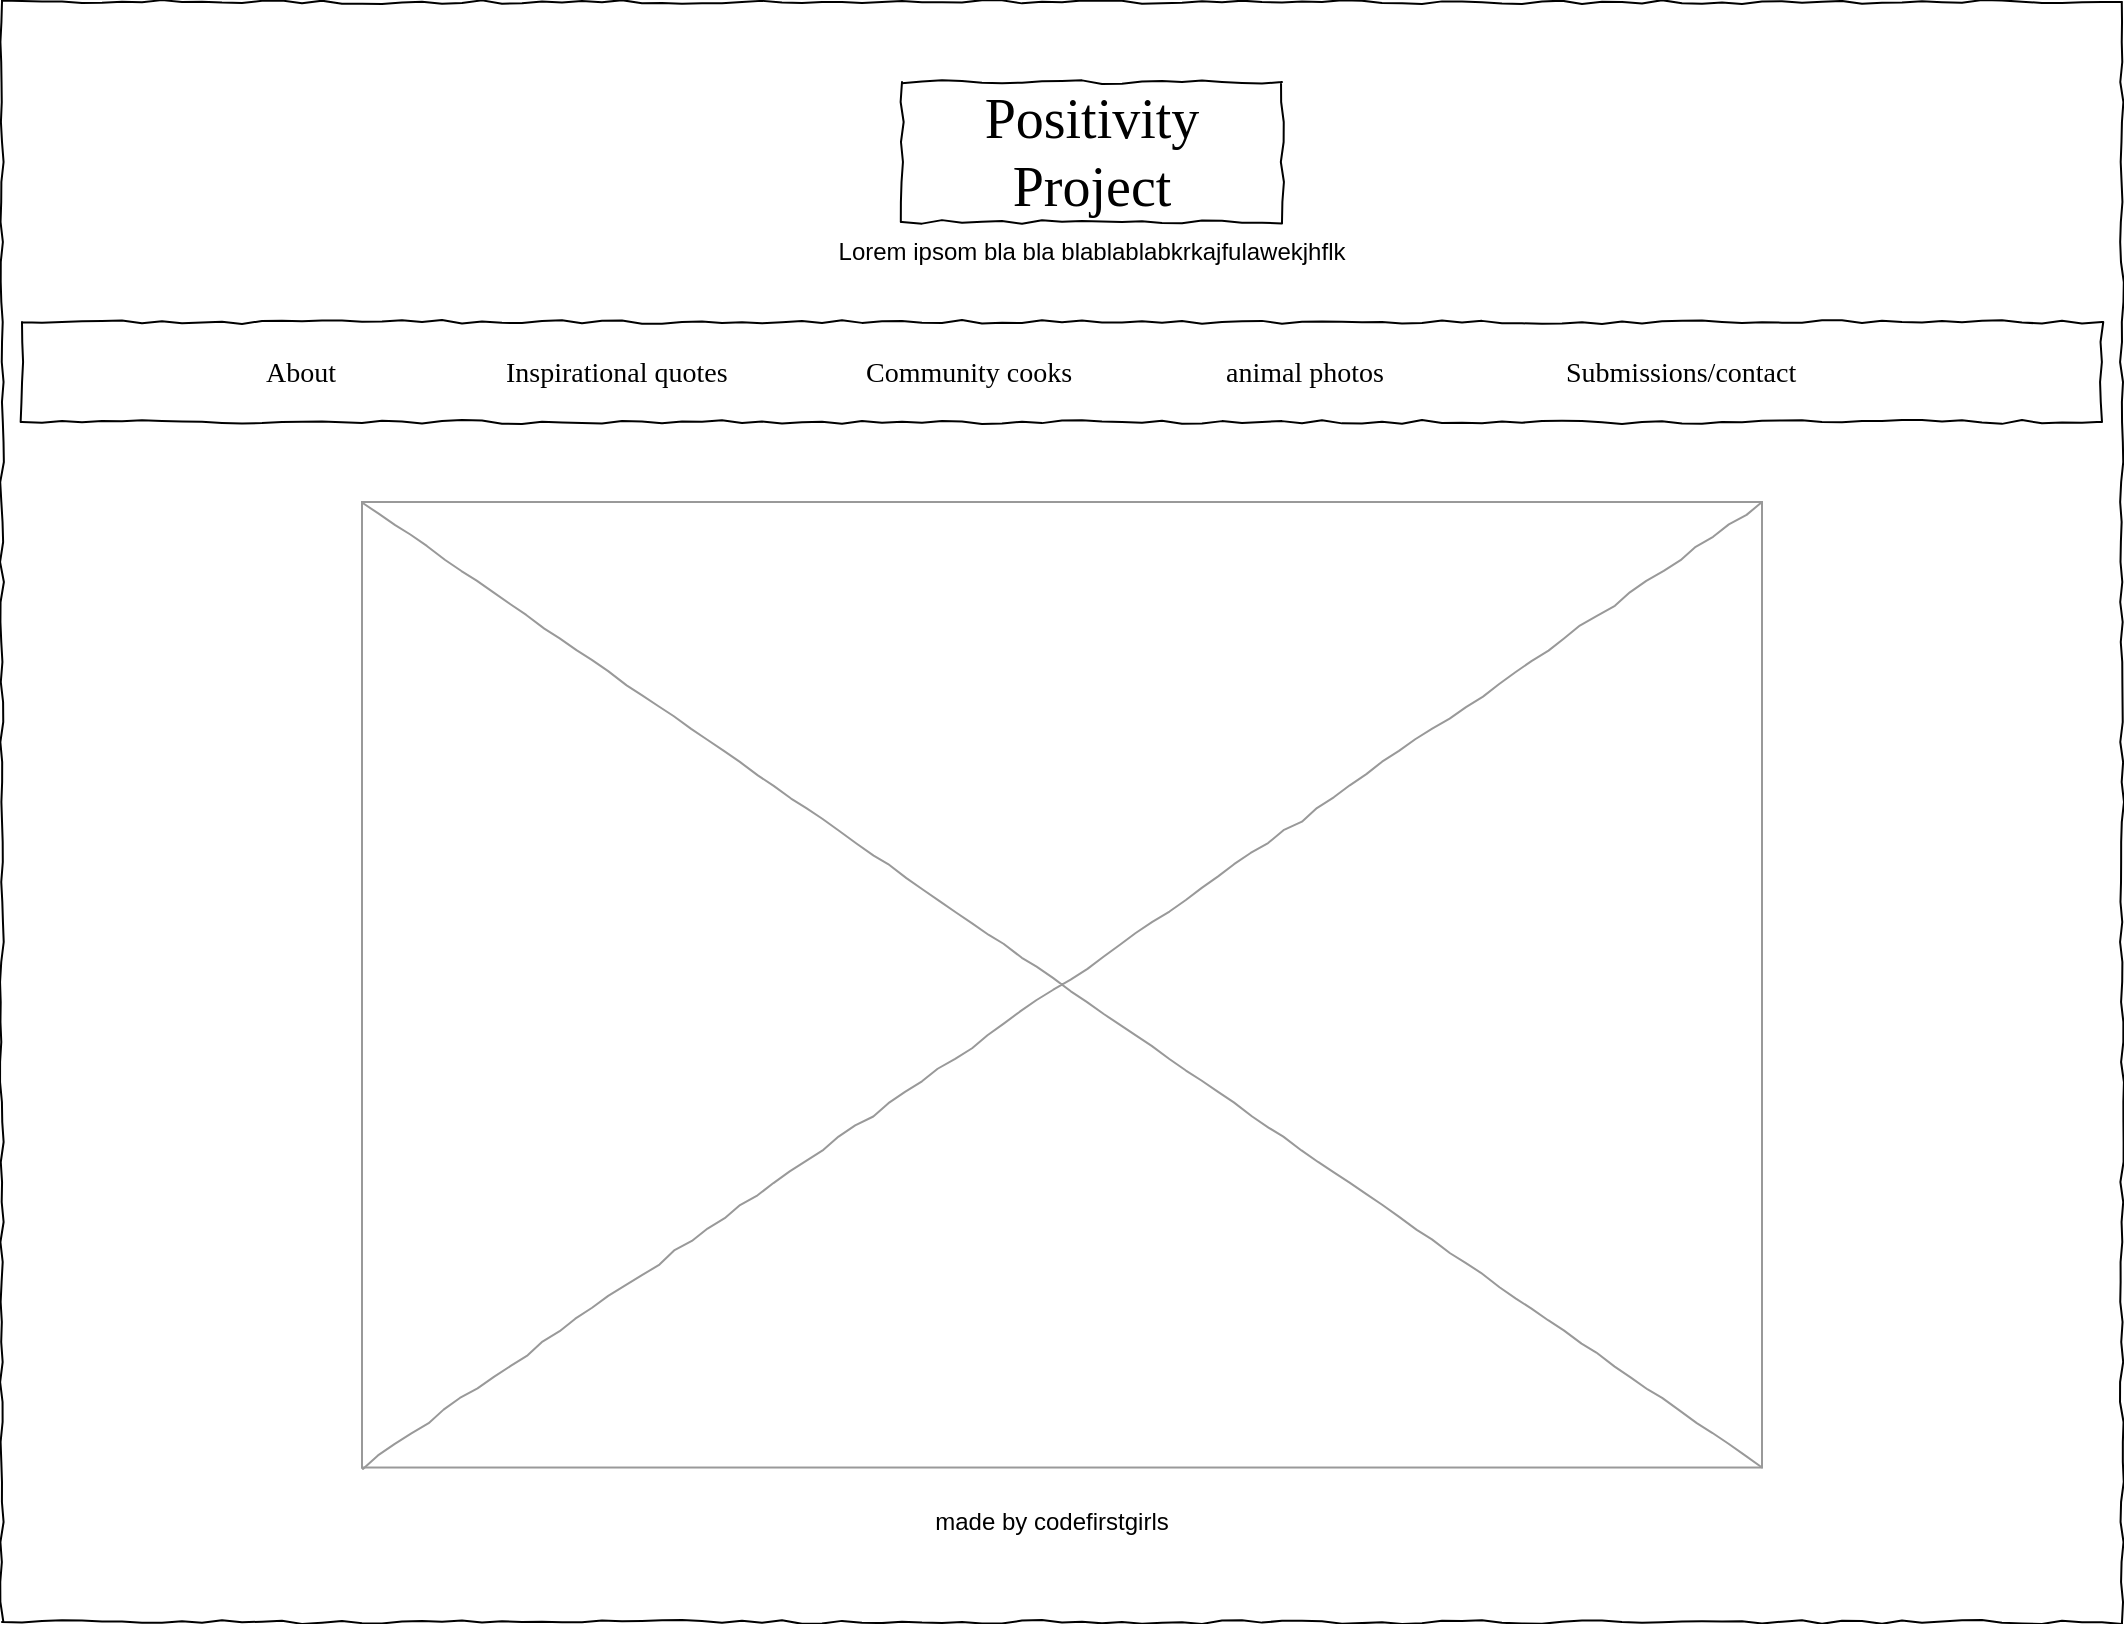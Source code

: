 <mxfile version="13.1.3" type="device" pages="5"><diagram name="Homepage" id="03018318-947c-dd8e-b7a3-06fadd420f32"><mxGraphModel dx="1508" dy="965" grid="1" gridSize="10" guides="1" tooltips="1" connect="1" arrows="1" fold="1" page="1" pageScale="1" pageWidth="1100" pageHeight="850" background="#ffffff" math="0" shadow="0"><root><mxCell id="0"/><mxCell id="1" parent="0"/><mxCell id="677b7b8949515195-1" value="" style="whiteSpace=wrap;html=1;rounded=0;shadow=0;labelBackgroundColor=none;strokeColor=#000000;strokeWidth=1;fillColor=none;fontFamily=Verdana;fontSize=12;fontColor=#000000;align=center;comic=1;" parent="1" vertex="1"><mxGeometry x="20" y="20" width="1060" height="810" as="geometry"/></mxCell><mxCell id="677b7b8949515195-2" value="Positivity Project" style="whiteSpace=wrap;html=1;rounded=0;shadow=0;labelBackgroundColor=none;strokeWidth=1;fontFamily=Verdana;fontSize=28;align=center;comic=1;" parent="1" vertex="1"><mxGeometry x="470" y="60" width="190" height="70" as="geometry"/></mxCell><mxCell id="677b7b8949515195-10" value="" style="whiteSpace=wrap;html=1;rounded=0;shadow=0;labelBackgroundColor=none;strokeWidth=1;fillColor=none;fontFamily=Verdana;fontSize=12;align=center;comic=1;" parent="1" vertex="1"><mxGeometry x="30" y="180" width="1040" height="50" as="geometry"/></mxCell><mxCell id="677b7b8949515195-11" value="About" style="text;html=1;points=[];align=left;verticalAlign=top;spacingTop=-4;fontSize=14;fontFamily=Verdana" parent="1" vertex="1"><mxGeometry x="150" y="195" width="60" height="20" as="geometry"/></mxCell><mxCell id="677b7b8949515195-12" value="Inspirational quotes" style="text;html=1;points=[];align=left;verticalAlign=top;spacingTop=-4;fontSize=14;fontFamily=Verdana" parent="1" vertex="1"><mxGeometry x="270" y="195" width="60" height="20" as="geometry"/></mxCell><mxCell id="677b7b8949515195-13" value="Community cooks" style="text;html=1;points=[];align=left;verticalAlign=top;spacingTop=-4;fontSize=14;fontFamily=Verdana" parent="1" vertex="1"><mxGeometry x="450" y="195" width="60" height="20" as="geometry"/></mxCell><mxCell id="677b7b8949515195-14" value="animal photos" style="text;html=1;points=[];align=left;verticalAlign=top;spacingTop=-4;fontSize=14;fontFamily=Verdana" parent="1" vertex="1"><mxGeometry x="630" y="195" width="60" height="20" as="geometry"/></mxCell><mxCell id="677b7b8949515195-16" value="" style="verticalLabelPosition=bottom;shadow=0;dashed=0;align=center;html=1;verticalAlign=top;strokeWidth=1;shape=mxgraph.mockup.graphics.simpleIcon;strokeColor=#999999;rounded=0;labelBackgroundColor=none;fontFamily=Verdana;fontSize=14;fontColor=#000000;comic=1;" parent="1" vertex="1"><mxGeometry x="200" y="270" width="700" height="482.76" as="geometry"/></mxCell><mxCell id="2q9VTQYX11MevC8BwfCQ-1" value="Lorem ipsom bla bla blablablabkrkajfulawekjhflk" style="text;html=1;strokeColor=none;fillColor=none;align=center;verticalAlign=middle;whiteSpace=wrap;rounded=0;" parent="1" vertex="1"><mxGeometry x="435" y="130" width="260" height="30" as="geometry"/></mxCell><mxCell id="2q9VTQYX11MevC8BwfCQ-2" value="Submissions/contact" style="text;html=1;points=[];align=left;verticalAlign=top;spacingTop=-4;fontSize=14;fontFamily=Verdana" parent="1" vertex="1"><mxGeometry x="800" y="195" width="60" height="20" as="geometry"/></mxCell><mxCell id="2q9VTQYX11MevC8BwfCQ-3" value="made by codefirstgirls" style="text;html=1;strokeColor=none;fillColor=none;align=center;verticalAlign=middle;whiteSpace=wrap;rounded=0;" parent="1" vertex="1"><mxGeometry x="395" y="770" width="300" height="20" as="geometry"/></mxCell></root></mxGraphModel></diagram><diagram id="9TEc_aE_t-hiKSp5ASI0" name="Homepage-colour"><mxGraphModel dx="1508" dy="965" grid="1" gridSize="10" guides="1" tooltips="1" connect="1" arrows="1" fold="1" page="1" pageScale="1" pageWidth="850" pageHeight="1100" math="0" shadow="0"><root><mxCell id="ew4nh0Tl-1BgjBjZur3k-0"/><mxCell id="ew4nh0Tl-1BgjBjZur3k-1" parent="ew4nh0Tl-1BgjBjZur3k-0"/><mxCell id="OWFzuse71loKlsDVjrwz-0" value="" style="whiteSpace=wrap;html=1;rounded=0;shadow=0;labelBackgroundColor=#FFC300;strokeWidth=1;fontFamily=Verdana;fontSize=12;align=center;comic=1;" parent="ew4nh0Tl-1BgjBjZur3k-1" vertex="1"><mxGeometry x="160" y="20" width="1387.16" height="1060" as="geometry"/></mxCell><mxCell id="OWFzuse71loKlsDVjrwz-1" value="Positivity Project" style="whiteSpace=wrap;html=1;rounded=0;shadow=0;labelBackgroundColor=none;strokeWidth=1;fontFamily=Verdana;fontSize=28;align=center;comic=1;fillColor=#F0A30A;strokeColor=#BD7000;fontColor=#ffffff;" parent="ew4nh0Tl-1BgjBjZur3k-1" vertex="1"><mxGeometry x="748.889" y="72.346" width="248.642" height="91.605" as="geometry"/></mxCell><mxCell id="OWFzuse71loKlsDVjrwz-2" value="" style="whiteSpace=wrap;html=1;rounded=0;shadow=0;labelBackgroundColor=none;strokeWidth=1;fontFamily=Verdana;fontSize=12;align=center;comic=1;fillColor=#FFDB29;strokeColor=#BD7000;fontColor=#ffffff;" parent="ew4nh0Tl-1BgjBjZur3k-1" vertex="1"><mxGeometry x="173.086" y="229.383" width="1360.987" height="65.432" as="geometry"/></mxCell><mxCell id="OWFzuse71loKlsDVjrwz-3" value="&lt;font color=&quot;#ffffff&quot;&gt;About&lt;/font&gt;" style="text;html=1;points=[];align=left;verticalAlign=top;spacingTop=-4;fontSize=14;fontFamily=Verdana;shadow=1;" parent="ew4nh0Tl-1BgjBjZur3k-1" vertex="1"><mxGeometry x="330.123" y="249.012" width="78.518" height="26.173" as="geometry"/></mxCell><mxCell id="OWFzuse71loKlsDVjrwz-4" value="&lt;font color=&quot;#ffffff&quot;&gt;Inspirational quotes&lt;/font&gt;" style="text;html=1;points=[];align=left;verticalAlign=top;spacingTop=-4;fontSize=14;fontFamily=Verdana" parent="ew4nh0Tl-1BgjBjZur3k-1" vertex="1"><mxGeometry x="487.16" y="249.012" width="78.518" height="26.173" as="geometry"/></mxCell><mxCell id="OWFzuse71loKlsDVjrwz-5" value="&lt;font color=&quot;#ffffff&quot;&gt;Community cooks&lt;/font&gt;" style="text;html=1;points=[];align=left;verticalAlign=top;spacingTop=-4;fontSize=14;fontFamily=Verdana" parent="ew4nh0Tl-1BgjBjZur3k-1" vertex="1"><mxGeometry x="722.716" y="249.012" width="78.518" height="26.173" as="geometry"/></mxCell><mxCell id="OWFzuse71loKlsDVjrwz-6" value="&lt;font color=&quot;#ffffff&quot;&gt;animal photos&lt;/font&gt;" style="text;html=1;points=[];align=left;verticalAlign=top;spacingTop=-4;fontSize=14;fontFamily=Verdana" parent="ew4nh0Tl-1BgjBjZur3k-1" vertex="1"><mxGeometry x="958.271" y="249.012" width="78.518" height="26.173" as="geometry"/></mxCell><mxCell id="OWFzuse71loKlsDVjrwz-7" value="" style="verticalLabelPosition=bottom;shadow=0;dashed=0;align=center;html=1;verticalAlign=top;strokeWidth=1;shape=mxgraph.mockup.graphics.simpleIcon;rounded=0;labelBackgroundColor=none;fontFamily=Verdana;fontSize=14;comic=1;strokeColor=#F0A30A;" parent="ew4nh0Tl-1BgjBjZur3k-1" vertex="1"><mxGeometry x="395.555" y="347.16" width="916.049" height="631.76" as="geometry"/></mxCell><mxCell id="OWFzuse71loKlsDVjrwz-8" value="Lorem ipsom bla bla blablablabkrkajfulawekjhflk" style="text;html=1;strokeColor=none;fillColor=none;align=center;verticalAlign=middle;whiteSpace=wrap;rounded=0;" parent="ew4nh0Tl-1BgjBjZur3k-1" vertex="1"><mxGeometry x="703.086" y="163.951" width="340.247" height="39.259" as="geometry"/></mxCell><mxCell id="OWFzuse71loKlsDVjrwz-9" value="&lt;font color=&quot;#ffffff&quot;&gt;Submissions/contact&lt;/font&gt;" style="text;html=1;points=[];align=left;verticalAlign=top;spacingTop=-4;fontSize=14;fontFamily=Verdana" parent="ew4nh0Tl-1BgjBjZur3k-1" vertex="1"><mxGeometry x="1180.74" y="249.012" width="78.518" height="26.173" as="geometry"/></mxCell><mxCell id="OWFzuse71loKlsDVjrwz-10" value="made by codefirstgirls" style="text;html=1;strokeColor=none;fillColor=none;align=center;verticalAlign=middle;whiteSpace=wrap;rounded=0;" parent="ew4nh0Tl-1BgjBjZur3k-1" vertex="1"><mxGeometry x="650.741" y="1001.481" width="392.592" height="26.173" as="geometry"/></mxCell></root></mxGraphModel></diagram><diagram id="6sAhQHrI-ck4Dx-_Mxlc" name="About-me-colour"><mxGraphModel dx="1508" dy="965" grid="1" gridSize="10" guides="1" tooltips="1" connect="1" arrows="1" fold="1" page="1" pageScale="1" pageWidth="850" pageHeight="1100" math="0" shadow="0"><root><mxCell id="mz9aDRB08k_QX_Qai8-T-0"/><mxCell id="mz9aDRB08k_QX_Qai8-T-1" parent="mz9aDRB08k_QX_Qai8-T-0"/><mxCell id="UDk6zJyvHU-Id5S0BaS5-23" value="" style="whiteSpace=wrap;html=1;rounded=0;shadow=0;labelBackgroundColor=#FFC300;strokeWidth=1;fontFamily=Verdana;fontSize=12;align=center;comic=1;" parent="mz9aDRB08k_QX_Qai8-T-1" vertex="1"><mxGeometry x="170" y="30" width="1387.16" height="1060" as="geometry"/></mxCell><mxCell id="UDk6zJyvHU-Id5S0BaS5-24" value="Positivity Project" style="whiteSpace=wrap;html=1;rounded=0;shadow=0;labelBackgroundColor=none;strokeWidth=1;fontFamily=Verdana;fontSize=28;align=center;comic=1;fillColor=#F0A30A;strokeColor=#BD7000;fontColor=#ffffff;" parent="mz9aDRB08k_QX_Qai8-T-1" vertex="1"><mxGeometry x="758.889" y="82.346" width="248.642" height="91.605" as="geometry"/></mxCell><mxCell id="UDk6zJyvHU-Id5S0BaS5-25" value="" style="whiteSpace=wrap;html=1;rounded=0;shadow=0;labelBackgroundColor=none;strokeWidth=1;fontFamily=Verdana;fontSize=12;align=center;comic=1;fillColor=#FFDB29;strokeColor=#BD7000;fontColor=#ffffff;" parent="mz9aDRB08k_QX_Qai8-T-1" vertex="1"><mxGeometry x="183.086" y="239.383" width="1360.987" height="65.432" as="geometry"/></mxCell><mxCell id="UDk6zJyvHU-Id5S0BaS5-26" value="About" style="text;html=1;points=[];align=left;verticalAlign=top;spacingTop=-4;fontSize=14;fontFamily=Verdana" parent="mz9aDRB08k_QX_Qai8-T-1" vertex="1"><mxGeometry x="340.123" y="259.012" width="78.518" height="26.173" as="geometry"/></mxCell><mxCell id="UDk6zJyvHU-Id5S0BaS5-27" value="Inspirational quotes" style="text;html=1;points=[];align=left;verticalAlign=top;spacingTop=-4;fontSize=14;fontFamily=Verdana" parent="mz9aDRB08k_QX_Qai8-T-1" vertex="1"><mxGeometry x="497.16" y="259.012" width="78.518" height="26.173" as="geometry"/></mxCell><mxCell id="UDk6zJyvHU-Id5S0BaS5-28" value="Community cooks" style="text;html=1;points=[];align=left;verticalAlign=top;spacingTop=-4;fontSize=14;fontFamily=Verdana" parent="mz9aDRB08k_QX_Qai8-T-1" vertex="1"><mxGeometry x="732.716" y="259.012" width="78.518" height="26.173" as="geometry"/></mxCell><mxCell id="UDk6zJyvHU-Id5S0BaS5-29" value="animal photos" style="text;html=1;points=[];align=left;verticalAlign=top;spacingTop=-4;fontSize=14;fontFamily=Verdana" parent="mz9aDRB08k_QX_Qai8-T-1" vertex="1"><mxGeometry x="968.271" y="259.012" width="78.518" height="26.173" as="geometry"/></mxCell><mxCell id="UDk6zJyvHU-Id5S0BaS5-30" value="" style="verticalLabelPosition=bottom;shadow=0;dashed=0;align=center;html=1;verticalAlign=top;strokeWidth=1;shape=mxgraph.mockup.graphics.simpleIcon;rounded=0;labelBackgroundColor=none;fontFamily=Verdana;fontSize=14;comic=1;strokeColor=#F0A30A;" parent="mz9aDRB08k_QX_Qai8-T-1" vertex="1"><mxGeometry x="405.555" y="357.16" width="916.049" height="631.76" as="geometry"/></mxCell><mxCell id="UDk6zJyvHU-Id5S0BaS5-31" value="Lorem ipsom bla bla blablablabkrkajfulawekjhflk" style="text;html=1;strokeColor=none;fillColor=none;align=center;verticalAlign=middle;whiteSpace=wrap;rounded=0;" parent="mz9aDRB08k_QX_Qai8-T-1" vertex="1"><mxGeometry x="713.086" y="173.951" width="340.247" height="39.259" as="geometry"/></mxCell><mxCell id="UDk6zJyvHU-Id5S0BaS5-32" value="Submissions/contact" style="text;html=1;points=[];align=left;verticalAlign=top;spacingTop=-4;fontSize=14;fontFamily=Verdana" parent="mz9aDRB08k_QX_Qai8-T-1" vertex="1"><mxGeometry x="1190.74" y="259.012" width="78.518" height="26.173" as="geometry"/></mxCell><mxCell id="UDk6zJyvHU-Id5S0BaS5-33" value="made by codefirstgirls" style="text;html=1;strokeColor=none;fillColor=none;align=center;verticalAlign=middle;whiteSpace=wrap;rounded=0;" parent="mz9aDRB08k_QX_Qai8-T-1" vertex="1"><mxGeometry x="660.741" y="1011.481" width="392.592" height="26.173" as="geometry"/></mxCell><mxCell id="UDk6zJyvHU-Id5S0BaS5-34" value="&lt;h1&gt;About us&lt;/h1&gt;&lt;p&gt;Lorem ipsum dolor sit amet, consectetur adipisicing elit, sed do eiusmod tempor incididunt ut labore et dolore magna aliqua.&lt;/p&gt;Lorem ipsum dolor sit amet, consectetur adipisicing elit, sed do eiusmod tempor incididunt ut labore et dolore magna aliqua. Lorem ipsum dolor sit amet, consectetur adipisicing elit, sed do eiusmod tempor incididunt ut labore et dolore magna aliqua.&lt;br&gt;&lt;br&gt;Lorem ipsum dolor sit amet, consectetur adipisicing elit, sed do eiusmod tempor incididunt ut labore et dolore magna aliqua." style="text;html=1;strokeColor=none;fillColor=none;spacing=5;spacingTop=-20;whiteSpace=wrap;overflow=hidden;rounded=0;" parent="mz9aDRB08k_QX_Qai8-T-1" vertex="1"><mxGeometry x="431.728" y="357.16" width="876.79" height="235.556" as="geometry"/></mxCell><mxCell id="UDk6zJyvHU-Id5S0BaS5-35" value="" style="ellipse;whiteSpace=wrap;html=1;aspect=fixed;" parent="mz9aDRB08k_QX_Qai8-T-1" vertex="1"><mxGeometry x="510.247" y="631.975" width="143.951" height="143.951" as="geometry"/></mxCell><mxCell id="UDk6zJyvHU-Id5S0BaS5-36" value="" style="ellipse;whiteSpace=wrap;html=1;aspect=fixed;" parent="mz9aDRB08k_QX_Qai8-T-1" vertex="1"><mxGeometry x="781.136" y="631.975" width="143.951" height="143.951" as="geometry"/></mxCell><mxCell id="UDk6zJyvHU-Id5S0BaS5-37" value="" style="ellipse;whiteSpace=wrap;html=1;aspect=fixed;" parent="mz9aDRB08k_QX_Qai8-T-1" vertex="1"><mxGeometry x="1033.703" y="631.975" width="143.951" height="143.951" as="geometry"/></mxCell><mxCell id="UDk6zJyvHU-Id5S0BaS5-38" value="Zafirah" style="text;html=1;strokeColor=none;fillColor=none;align=center;verticalAlign=middle;whiteSpace=wrap;rounded=0;" parent="mz9aDRB08k_QX_Qai8-T-1" vertex="1"><mxGeometry x="556.049" y="783.778" width="52.346" height="26.173" as="geometry"/></mxCell><mxCell id="UDk6zJyvHU-Id5S0BaS5-39" value="Mimp" style="text;html=1;strokeColor=none;fillColor=none;align=center;verticalAlign=middle;whiteSpace=wrap;rounded=0;" parent="mz9aDRB08k_QX_Qai8-T-1" vertex="1"><mxGeometry x="826.938" y="782.469" width="52.346" height="26.173" as="geometry"/></mxCell><mxCell id="UDk6zJyvHU-Id5S0BaS5-40" value="Helen" style="text;html=1;strokeColor=none;fillColor=none;align=center;verticalAlign=middle;whiteSpace=wrap;rounded=0;" parent="mz9aDRB08k_QX_Qai8-T-1" vertex="1"><mxGeometry x="1086.049" y="781.16" width="52.346" height="26.173" as="geometry"/></mxCell><mxCell id="UDk6zJyvHU-Id5S0BaS5-41" value="(about zafirah)&amp;nbsp;&lt;span style=&quot;text-align: left&quot;&gt;Lorem ipsum dolor sit amet, consectetur adipisicing elit, sed do eiusmod tempor incididunt ut labore et dolore magna aliqua.&lt;/span&gt;" style="text;html=1;strokeColor=none;fillColor=none;align=center;verticalAlign=middle;whiteSpace=wrap;rounded=0;" parent="mz9aDRB08k_QX_Qai8-T-1" vertex="1"><mxGeometry x="470.988" y="815.185" width="209.383" height="130.864" as="geometry"/></mxCell><mxCell id="UDk6zJyvHU-Id5S0BaS5-42" value="(about zafirah)&amp;nbsp;&lt;span style=&quot;text-align: left&quot;&gt;Lorem ipsum dolor sit amet, consectetur adipisicing elit, sed do eiusmod tempor incididunt ut labore et dolore magna aliqua.&lt;/span&gt;" style="text;html=1;strokeColor=none;fillColor=none;align=center;verticalAlign=middle;whiteSpace=wrap;rounded=0;" parent="mz9aDRB08k_QX_Qai8-T-1" vertex="1"><mxGeometry x="752.345" y="815.185" width="209.383" height="130.864" as="geometry"/></mxCell><mxCell id="UDk6zJyvHU-Id5S0BaS5-43" value="(about zafirah)&amp;nbsp;&lt;span style=&quot;text-align: left&quot;&gt;Lorem ipsum dolor sit amet, consectetur adipisicing elit, sed do eiusmod tempor incididunt ut labore et dolore magna aliqua.&lt;/span&gt;" style="text;html=1;strokeColor=none;fillColor=none;align=center;verticalAlign=middle;whiteSpace=wrap;rounded=0;" parent="mz9aDRB08k_QX_Qai8-T-1" vertex="1"><mxGeometry x="1007.531" y="815.185" width="209.383" height="130.864" as="geometry"/></mxCell></root></mxGraphModel></diagram><diagram name="Quotes" id="wxsViqixfxpyghyxW198"><mxGraphModel dx="1290" dy="783" grid="1" gridSize="10" guides="1" tooltips="1" connect="1" arrows="1" fold="1" page="1" pageScale="1" pageWidth="1100" pageHeight="850" background="#ffffff" math="0" shadow="0"><root><mxCell id="nCm2NfQYBbVpvih14TdV-0"/><mxCell id="nCm2NfQYBbVpvih14TdV-1" parent="nCm2NfQYBbVpvih14TdV-0"/><mxCell id="nCm2NfQYBbVpvih14TdV-2" value="" style="whiteSpace=wrap;html=1;rounded=0;shadow=0;labelBackgroundColor=none;strokeColor=#000000;strokeWidth=1;fillColor=none;fontFamily=Verdana;fontSize=12;fontColor=#000000;align=center;comic=1;" vertex="1" parent="nCm2NfQYBbVpvih14TdV-1"><mxGeometry x="20" y="20" width="1060" height="810" as="geometry"/></mxCell><mxCell id="nCm2NfQYBbVpvih14TdV-3" value="Positivity Project" style="whiteSpace=wrap;html=1;rounded=0;shadow=0;labelBackgroundColor=none;strokeWidth=1;fontFamily=Verdana;fontSize=28;align=center;comic=1;" vertex="1" parent="nCm2NfQYBbVpvih14TdV-1"><mxGeometry x="470" y="60" width="190" height="70" as="geometry"/></mxCell><mxCell id="nCm2NfQYBbVpvih14TdV-4" value="" style="whiteSpace=wrap;html=1;rounded=0;shadow=0;labelBackgroundColor=none;strokeWidth=1;fillColor=none;fontFamily=Verdana;fontSize=12;align=center;comic=1;" vertex="1" parent="nCm2NfQYBbVpvih14TdV-1"><mxGeometry x="30" y="180" width="1040" height="50" as="geometry"/></mxCell><mxCell id="nCm2NfQYBbVpvih14TdV-5" value="About" style="text;html=1;points=[];align=left;verticalAlign=top;spacingTop=-4;fontSize=14;fontFamily=Verdana" vertex="1" parent="nCm2NfQYBbVpvih14TdV-1"><mxGeometry x="150" y="195" width="60" height="20" as="geometry"/></mxCell><mxCell id="nCm2NfQYBbVpvih14TdV-6" value="Inspirational quotes" style="text;html=1;points=[];align=left;verticalAlign=top;spacingTop=-4;fontSize=14;fontFamily=Verdana" vertex="1" parent="nCm2NfQYBbVpvih14TdV-1"><mxGeometry x="270" y="195" width="60" height="20" as="geometry"/></mxCell><mxCell id="nCm2NfQYBbVpvih14TdV-7" value="Community cooks" style="text;html=1;points=[];align=left;verticalAlign=top;spacingTop=-4;fontSize=14;fontFamily=Verdana" vertex="1" parent="nCm2NfQYBbVpvih14TdV-1"><mxGeometry x="450" y="195" width="60" height="20" as="geometry"/></mxCell><mxCell id="nCm2NfQYBbVpvih14TdV-8" value="animal photos" style="text;html=1;points=[];align=left;verticalAlign=top;spacingTop=-4;fontSize=14;fontFamily=Verdana" vertex="1" parent="nCm2NfQYBbVpvih14TdV-1"><mxGeometry x="630" y="195" width="60" height="20" as="geometry"/></mxCell><mxCell id="nCm2NfQYBbVpvih14TdV-9" value="" style="verticalLabelPosition=bottom;shadow=0;dashed=0;align=center;html=1;verticalAlign=top;strokeWidth=1;shape=mxgraph.mockup.graphics.simpleIcon;strokeColor=#999999;rounded=0;labelBackgroundColor=none;fontFamily=Verdana;fontSize=14;fontColor=#000000;comic=1;" vertex="1" parent="nCm2NfQYBbVpvih14TdV-1"><mxGeometry x="60" y="270" width="990" height="482.76" as="geometry"/></mxCell><mxCell id="nCm2NfQYBbVpvih14TdV-10" value="Lorem ipsom bla bla blablablabkrkajfulawekjhflk" style="text;html=1;strokeColor=none;fillColor=none;align=center;verticalAlign=middle;whiteSpace=wrap;rounded=0;" vertex="1" parent="nCm2NfQYBbVpvih14TdV-1"><mxGeometry x="435" y="130" width="260" height="30" as="geometry"/></mxCell><mxCell id="nCm2NfQYBbVpvih14TdV-11" value="Submissions/contact" style="text;html=1;points=[];align=left;verticalAlign=top;spacingTop=-4;fontSize=14;fontFamily=Verdana" vertex="1" parent="nCm2NfQYBbVpvih14TdV-1"><mxGeometry x="800" y="195" width="60" height="20" as="geometry"/></mxCell><mxCell id="nCm2NfQYBbVpvih14TdV-12" value="made by codefirstgirls" style="text;html=1;strokeColor=none;fillColor=none;align=center;verticalAlign=middle;whiteSpace=wrap;rounded=0;" vertex="1" parent="nCm2NfQYBbVpvih14TdV-1"><mxGeometry x="395" y="770" width="300" height="20" as="geometry"/></mxCell><mxCell id="SAOzLKLzsmo3Au1dsmRK-7" value="" style="shape=image;imageAspect=0;aspect=fixed;verticalLabelPosition=bottom;verticalAlign=top;fontSize=24;image=https://pro2-bar-s3-cdn-cf6.myportfolio.com/596590137cde7a4201f9671b811e2655/a627d9b2-8110-49cd-8faf-3a1e65628ac0_rw_1920.jpg?h=9df75dd9e41e7e5459fb3390d9586b3c;" vertex="1" parent="nCm2NfQYBbVpvih14TdV-1"><mxGeometry x="170" y="330" width="219.38" height="310" as="geometry"/></mxCell><mxCell id="SAOzLKLzsmo3Au1dsmRK-8" value="" style="shape=image;imageAspect=0;aspect=fixed;verticalLabelPosition=bottom;verticalAlign=top;fontSize=24;image=https://pro2-bar-s3-cdn-cf1.myportfolio.com/596590137cde7a4201f9671b811e2655/97c3d07a-feaf-48bf-ae4c-e850ef5f5cb8.jpg?h=647c1d3e4056d6ddaebf9f58d4c715b4;" vertex="1" parent="nCm2NfQYBbVpvih14TdV-1"><mxGeometry x="410.54" y="290" width="268.92" height="380" as="geometry"/></mxCell><mxCell id="SAOzLKLzsmo3Au1dsmRK-9" value="" style="shape=image;imageAspect=0;aspect=fixed;verticalLabelPosition=bottom;verticalAlign=top;fontSize=24;image=https://pro2-bar-s3-cdn-cf.myportfolio.com/596590137cde7a4201f9671b811e2655/8b91f443-83da-433e-824a-dd80f574654e_rw_1920.jpg?h=3c6ac954334c6c0379d0740622fd5736;" vertex="1" parent="nCm2NfQYBbVpvih14TdV-1"><mxGeometry x="695" y="291.3" width="268" height="378.7" as="geometry"/></mxCell></root></mxGraphModel></diagram><diagram id="krZi7hCXCRZpddAqsCuR" name="Quotes-colour"><mxGraphModel dx="1935" dy="1175" grid="1" gridSize="10" guides="1" tooltips="1" connect="1" arrows="1" fold="1" page="1" pageScale="1" pageWidth="850" pageHeight="1100" math="0" shadow="0"><root><mxCell id="Sf29GwgDPWnMdEMFJ8Mz-0"/><mxCell id="Sf29GwgDPWnMdEMFJ8Mz-1" parent="Sf29GwgDPWnMdEMFJ8Mz-0"/><mxCell id="Sf29GwgDPWnMdEMFJ8Mz-2" value="" style="whiteSpace=wrap;html=1;rounded=0;shadow=0;labelBackgroundColor=#FFC300;strokeWidth=1;fontFamily=Verdana;fontSize=12;align=center;comic=1;" vertex="1" parent="Sf29GwgDPWnMdEMFJ8Mz-1"><mxGeometry x="160" y="20" width="1387.16" height="1060" as="geometry"/></mxCell><mxCell id="Sf29GwgDPWnMdEMFJ8Mz-3" value="Positivity Project" style="whiteSpace=wrap;html=1;rounded=0;shadow=0;labelBackgroundColor=none;strokeWidth=1;fontFamily=Verdana;fontSize=28;align=center;comic=1;fillColor=#F0A30A;strokeColor=#BD7000;fontColor=#ffffff;" vertex="1" parent="Sf29GwgDPWnMdEMFJ8Mz-1"><mxGeometry x="748.889" y="72.346" width="248.642" height="91.605" as="geometry"/></mxCell><mxCell id="Sf29GwgDPWnMdEMFJ8Mz-4" value="" style="whiteSpace=wrap;html=1;rounded=0;shadow=0;labelBackgroundColor=none;strokeWidth=1;fontFamily=Verdana;fontSize=12;align=center;comic=1;fillColor=#FFDB29;strokeColor=#BD7000;fontColor=#ffffff;" vertex="1" parent="Sf29GwgDPWnMdEMFJ8Mz-1"><mxGeometry x="173.086" y="229.383" width="1360.987" height="65.432" as="geometry"/></mxCell><mxCell id="Sf29GwgDPWnMdEMFJ8Mz-5" value="About" style="text;html=1;points=[];align=left;verticalAlign=top;spacingTop=-4;fontSize=14;fontFamily=Verdana" vertex="1" parent="Sf29GwgDPWnMdEMFJ8Mz-1"><mxGeometry x="330.123" y="249.012" width="78.518" height="26.173" as="geometry"/></mxCell><mxCell id="Sf29GwgDPWnMdEMFJ8Mz-6" value="Inspirational quotes" style="text;html=1;points=[];align=left;verticalAlign=top;spacingTop=-4;fontSize=14;fontFamily=Verdana" vertex="1" parent="Sf29GwgDPWnMdEMFJ8Mz-1"><mxGeometry x="487.16" y="249.012" width="78.518" height="26.173" as="geometry"/></mxCell><mxCell id="Sf29GwgDPWnMdEMFJ8Mz-7" value="Community cooks" style="text;html=1;points=[];align=left;verticalAlign=top;spacingTop=-4;fontSize=14;fontFamily=Verdana" vertex="1" parent="Sf29GwgDPWnMdEMFJ8Mz-1"><mxGeometry x="722.716" y="249.012" width="78.518" height="26.173" as="geometry"/></mxCell><mxCell id="Sf29GwgDPWnMdEMFJ8Mz-8" value="animal photos" style="text;html=1;points=[];align=left;verticalAlign=top;spacingTop=-4;fontSize=14;fontFamily=Verdana" vertex="1" parent="Sf29GwgDPWnMdEMFJ8Mz-1"><mxGeometry x="958.271" y="249.012" width="78.518" height="26.173" as="geometry"/></mxCell><mxCell id="Sf29GwgDPWnMdEMFJ8Mz-10" value="Lorem ipsom bla bla blablablabkrkajfulawekjhflk" style="text;html=1;strokeColor=none;fillColor=none;align=center;verticalAlign=middle;whiteSpace=wrap;rounded=0;" vertex="1" parent="Sf29GwgDPWnMdEMFJ8Mz-1"><mxGeometry x="703.086" y="163.951" width="340.247" height="39.259" as="geometry"/></mxCell><mxCell id="Sf29GwgDPWnMdEMFJ8Mz-11" value="Submissions/contact" style="text;html=1;points=[];align=left;verticalAlign=top;spacingTop=-4;fontSize=14;fontFamily=Verdana" vertex="1" parent="Sf29GwgDPWnMdEMFJ8Mz-1"><mxGeometry x="1180.74" y="249.012" width="78.518" height="26.173" as="geometry"/></mxCell><mxCell id="Sf29GwgDPWnMdEMFJ8Mz-12" value="made by codefirstgirls" style="text;html=1;strokeColor=none;fillColor=none;align=center;verticalAlign=middle;whiteSpace=wrap;rounded=0;" vertex="1" parent="Sf29GwgDPWnMdEMFJ8Mz-1"><mxGeometry x="650.741" y="1001.481" width="392.592" height="26.173" as="geometry"/></mxCell><mxCell id="uJ7eGqGnQNuinVinlTLB-0" value="" style="verticalLabelPosition=bottom;shadow=0;dashed=0;align=center;html=1;verticalAlign=top;strokeWidth=1;shape=mxgraph.mockup.graphics.simpleIcon;strokeColor=#999999;rounded=0;labelBackgroundColor=none;fontFamily=Verdana;fontSize=14;fontColor=#000000;comic=1;" vertex="1" parent="Sf29GwgDPWnMdEMFJ8Mz-1"><mxGeometry x="220" y="350" width="1277.1" height="622.76" as="geometry"/></mxCell><mxCell id="uJ7eGqGnQNuinVinlTLB-1" value="" style="shape=image;imageAspect=0;aspect=fixed;verticalLabelPosition=bottom;verticalAlign=top;fontSize=24;image=https://pro2-bar-s3-cdn-cf6.myportfolio.com/596590137cde7a4201f9671b811e2655/a627d9b2-8110-49cd-8faf-3a1e65628ac0_rw_1920.jpg?h=9df75dd9e41e7e5459fb3390d9586b3c;" vertex="1" parent="Sf29GwgDPWnMdEMFJ8Mz-1"><mxGeometry x="361.9" y="427.4" width="283.0" height="399.9" as="geometry"/></mxCell><mxCell id="uJ7eGqGnQNuinVinlTLB-2" value="" style="shape=image;imageAspect=0;aspect=fixed;verticalLabelPosition=bottom;verticalAlign=top;fontSize=24;image=https://pro2-bar-s3-cdn-cf1.myportfolio.com/596590137cde7a4201f9671b811e2655/97c3d07a-feaf-48bf-ae4c-e850ef5f5cb8.jpg?h=647c1d3e4056d6ddaebf9f58d4c715b4;" vertex="1" parent="Sf29GwgDPWnMdEMFJ8Mz-1"><mxGeometry x="672.197" y="375.8" width="346.907" height="490.2" as="geometry"/></mxCell><mxCell id="uJ7eGqGnQNuinVinlTLB-3" value="" style="shape=image;imageAspect=0;aspect=fixed;verticalLabelPosition=bottom;verticalAlign=top;fontSize=24;image=https://pro2-bar-s3-cdn-cf.myportfolio.com/596590137cde7a4201f9671b811e2655/8b91f443-83da-433e-824a-dd80f574654e_rw_1920.jpg?h=3c6ac954334c6c0379d0740622fd5736;labelBackgroundColor=none;labelBorderColor=none;" vertex="1" parent="Sf29GwgDPWnMdEMFJ8Mz-1"><mxGeometry x="1039.15" y="377.477" width="345.72" height="488.523" as="geometry"/></mxCell></root></mxGraphModel></diagram></mxfile>